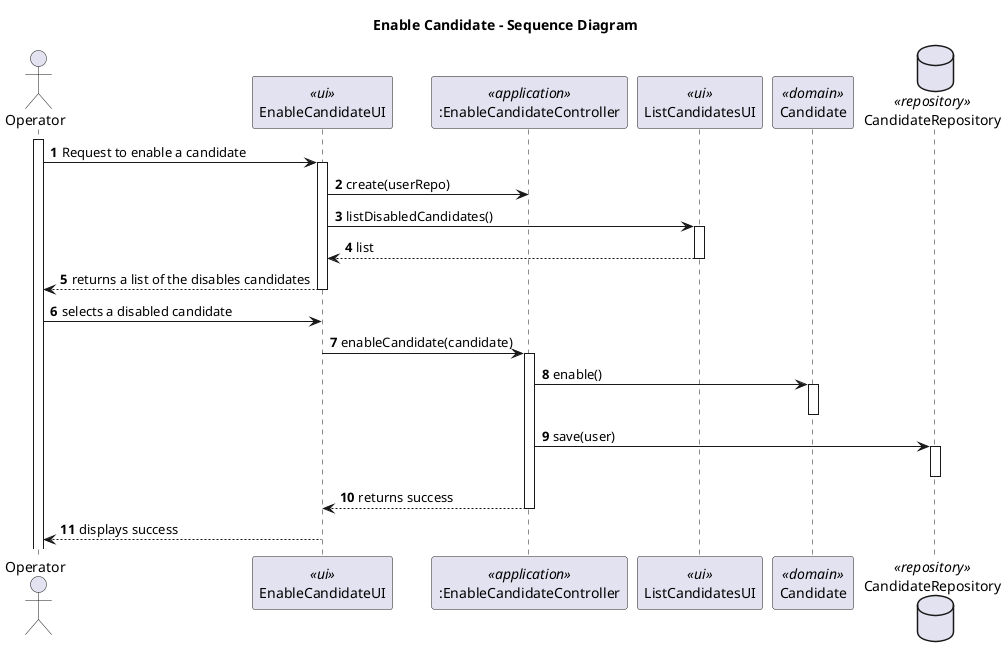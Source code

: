 @startuml

title Enable Candidate - Sequence Diagram

autonumber
actor Operator as ADM
participant "EnableCandidateUI" as UI <<ui>>
participant ":EnableCandidateController" as CTRL <<application>>
participant "ListCandidatesUI" as LUI <<ui>>
participant "Candidate" as EU <<domain>>
database "CandidateRepository" as REPO <<repository>>

activate ADM
ADM-> UI : Request to enable a candidate
activate UI
UI -> CTRL : create(userRepo)
UI -> LUI: listDisabledCandidates()
activate LUI
LUI --> UI : list
deactivate LUI
UI-->ADM: returns a list of the disables candidates
deactivate UI
ADM -> UI : selects a disabled candidate
UI -> CTRL : enableCandidate(candidate)
activate CTRL
CTRL -> EU : enable()
activate EU
deactivate EU
CTRL -> REPO : save(user)
activate REPO
deactivate REPO
CTRL --> UI : returns success
deactivate CTRL
UI --> ADM : displays success
deactivate UI


@enduml
